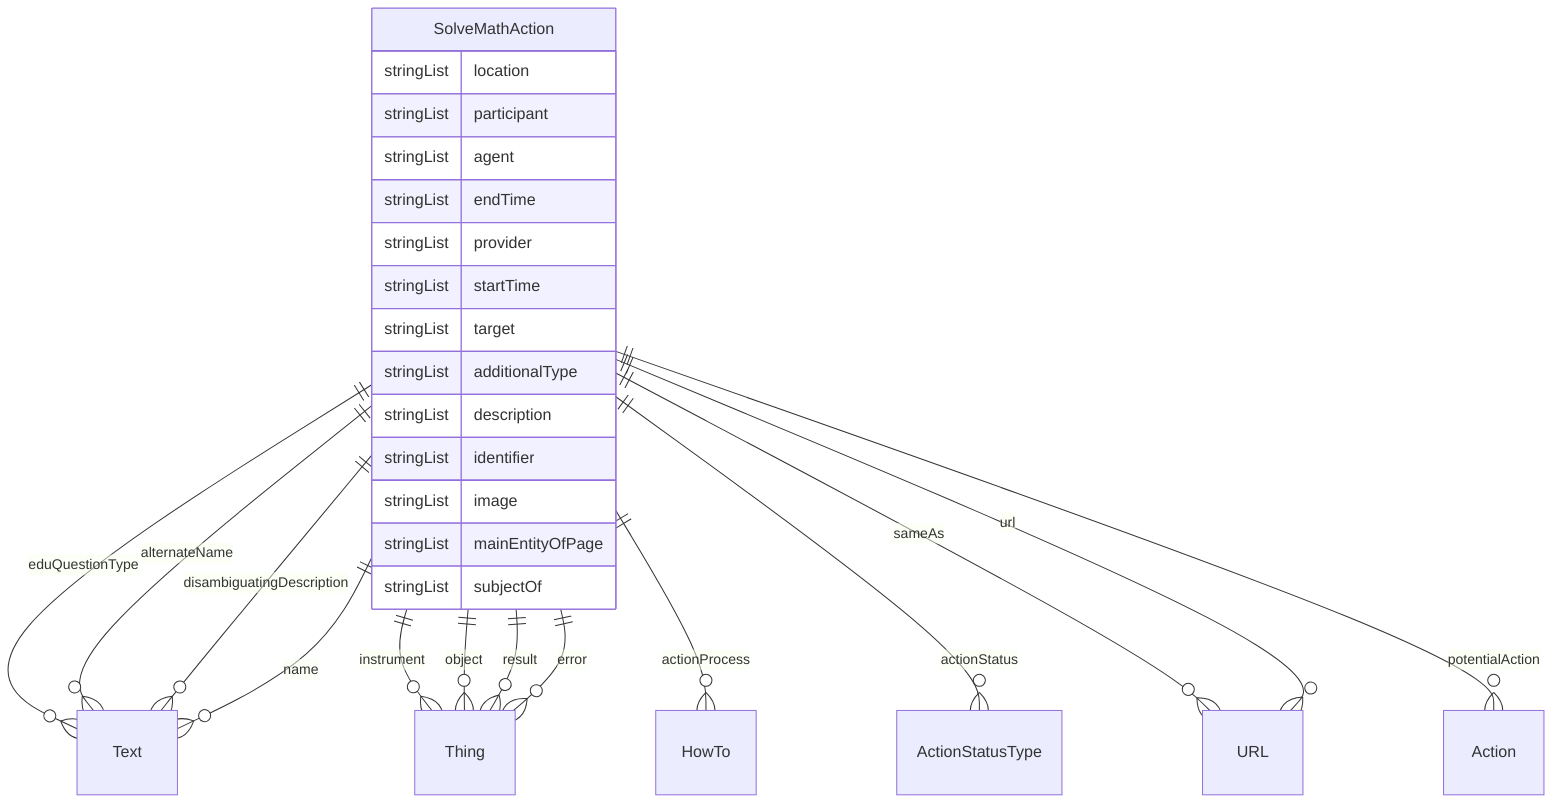 erDiagram
SolveMathAction {
    stringList location  
    stringList participant  
    stringList agent  
    stringList endTime  
    stringList provider  
    stringList startTime  
    stringList target  
    stringList additionalType  
    stringList description  
    stringList identifier  
    stringList image  
    stringList mainEntityOfPage  
    stringList subjectOf  
}

SolveMathAction ||--}o Text : "eduQuestionType"
SolveMathAction ||--}o Thing : "instrument"
SolveMathAction ||--}o Thing : "object"
SolveMathAction ||--}o Thing : "result"
SolveMathAction ||--}o HowTo : "actionProcess"
SolveMathAction ||--}o ActionStatusType : "actionStatus"
SolveMathAction ||--}o Thing : "error"
SolveMathAction ||--}o Text : "alternateName"
SolveMathAction ||--}o Text : "disambiguatingDescription"
SolveMathAction ||--}o Text : "name"
SolveMathAction ||--}o URL : "sameAs"
SolveMathAction ||--}o Action : "potentialAction"
SolveMathAction ||--}o URL : "url"